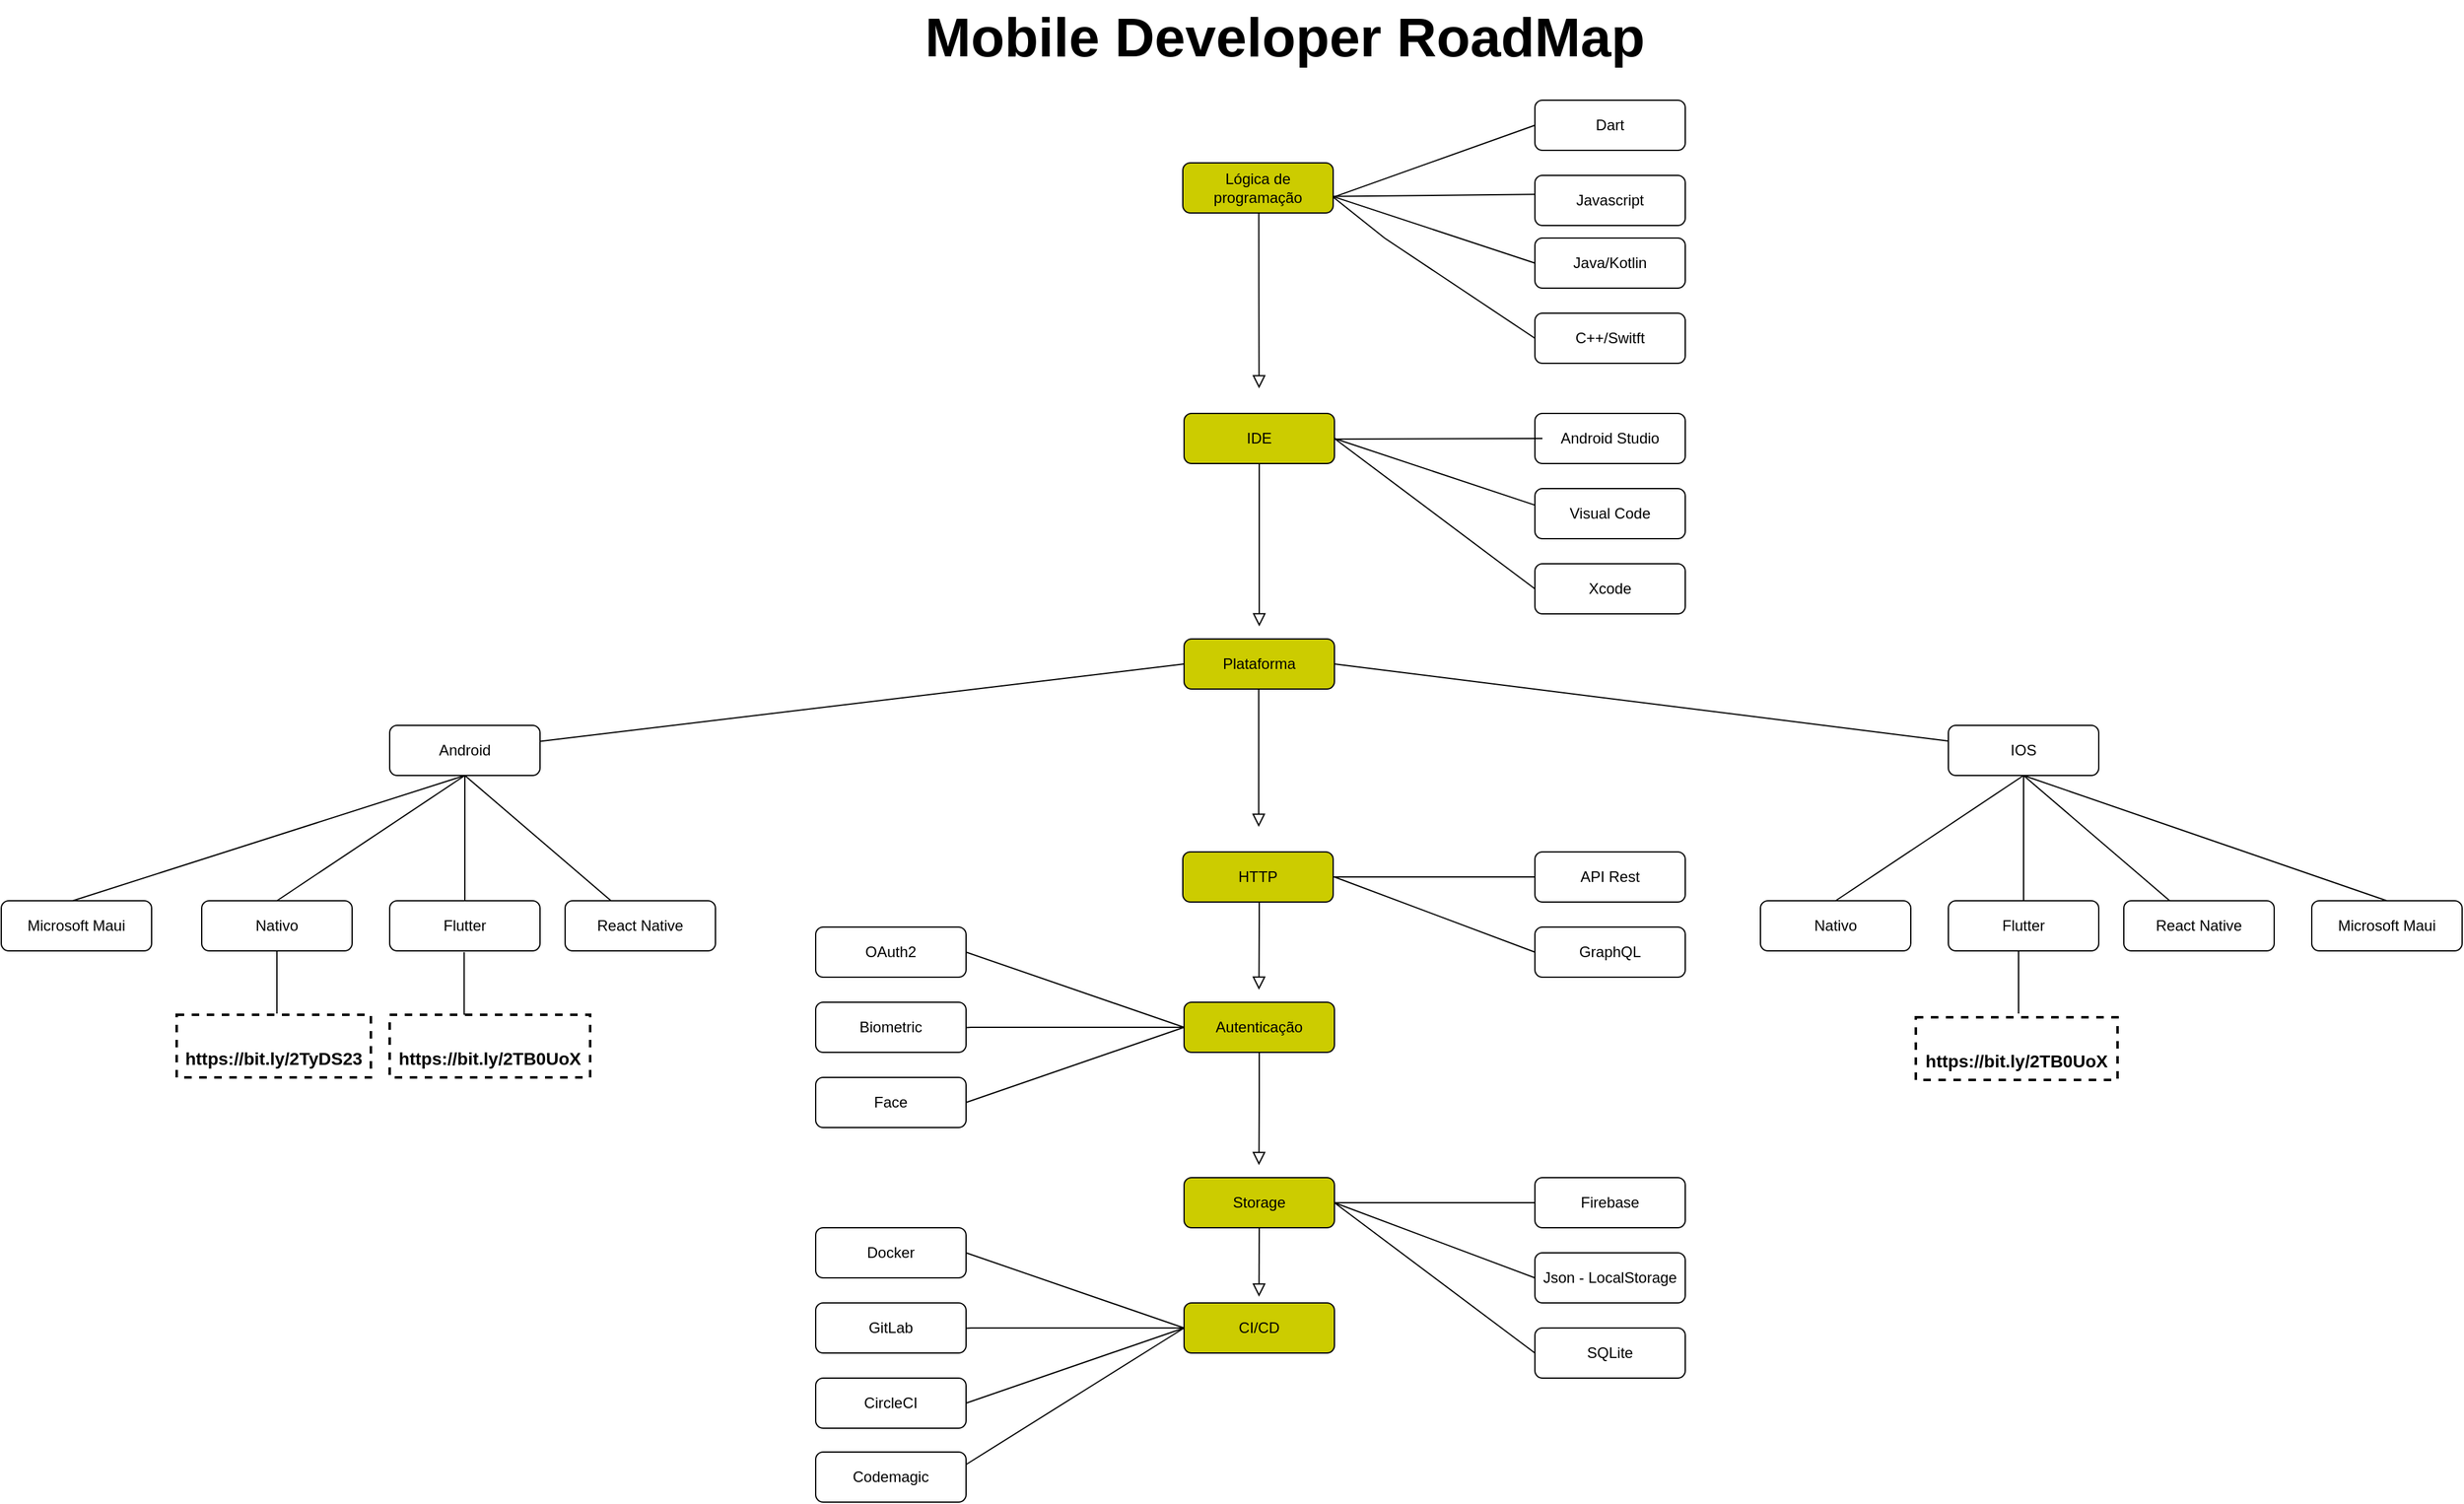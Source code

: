 <mxfile version="13.8.7" type="device"><diagram id="C5RBs43oDa-KdzZeNtuy" name="Page-1"><mxGraphModel dx="3671" dy="1588" grid="1" gridSize="10" guides="1" tooltips="1" connect="1" arrows="1" fold="1" page="1" pageScale="1" pageWidth="827" pageHeight="1169" math="0" shadow="0"><root><mxCell id="WIyWlLk6GJQsqaUBKTNV-0"/><mxCell id="WIyWlLk6GJQsqaUBKTNV-1" parent="WIyWlLk6GJQsqaUBKTNV-0"/><mxCell id="gVj2OgQnnYNG_0FFA81J-3" style="endArrow=none;rounded=0;orthogonalLoop=1;jettySize=auto;html=1;fontSize=44;entryX=0.009;entryY=0.378;entryDx=0;entryDy=0;entryPerimeter=0;" edge="1" parent="WIyWlLk6GJQsqaUBKTNV-1" target="gVj2OgQnnYNG_0FFA81J-4"><mxGeometry relative="1" as="geometry"><mxPoint x="648" y="696" as="targetPoint"/><mxPoint x="468" y="707" as="sourcePoint"/><Array as="points"><mxPoint x="468" y="697"/></Array></mxGeometry></mxCell><mxCell id="WIyWlLk6GJQsqaUBKTNV-3" value="Lógica de programação" style="rounded=1;whiteSpace=wrap;html=1;fontSize=12;glass=0;strokeWidth=1;shadow=0;labelBackgroundColor=none;fillColor=#CCCC00;" parent="WIyWlLk6GJQsqaUBKTNV-1" vertex="1"><mxGeometry x="373" y="670" width="120" height="40" as="geometry"/></mxCell><mxCell id="WIyWlLk6GJQsqaUBKTNV-7" value="Android Studio" style="rounded=1;whiteSpace=wrap;html=1;fontSize=12;glass=0;strokeWidth=1;shadow=0;" parent="WIyWlLk6GJQsqaUBKTNV-1" vertex="1"><mxGeometry x="654" y="870" width="120" height="40" as="geometry"/></mxCell><mxCell id="gVj2OgQnnYNG_0FFA81J-0" value="Mobile Developer RoadMap" style="text;html=1;align=center;verticalAlign=middle;resizable=0;points=[];autosize=1;strokeWidth=10;fontSize=44;fontStyle=1" vertex="1" parent="WIyWlLk6GJQsqaUBKTNV-1"><mxGeometry x="159" y="540" width="590" height="60" as="geometry"/></mxCell><mxCell id="gVj2OgQnnYNG_0FFA81J-2" value="Dart" style="rounded=1;whiteSpace=wrap;html=1;fontSize=12;glass=0;strokeWidth=1;shadow=0;" vertex="1" parent="WIyWlLk6GJQsqaUBKTNV-1"><mxGeometry x="654" y="620" width="120" height="40" as="geometry"/></mxCell><mxCell id="gVj2OgQnnYNG_0FFA81J-4" value="Javascript" style="rounded=1;whiteSpace=wrap;html=1;fontSize=12;glass=0;strokeWidth=1;shadow=0;" vertex="1" parent="WIyWlLk6GJQsqaUBKTNV-1"><mxGeometry x="654" y="680" width="120" height="40" as="geometry"/></mxCell><mxCell id="gVj2OgQnnYNG_0FFA81J-6" value="Java/Kotlin" style="rounded=1;whiteSpace=wrap;html=1;fontSize=12;glass=0;strokeWidth=1;shadow=0;" vertex="1" parent="WIyWlLk6GJQsqaUBKTNV-1"><mxGeometry x="654" y="730" width="120" height="40" as="geometry"/></mxCell><mxCell id="gVj2OgQnnYNG_0FFA81J-8" value="C++/Switft" style="rounded=1;whiteSpace=wrap;html=1;fontSize=12;glass=0;strokeWidth=1;shadow=0;" vertex="1" parent="WIyWlLk6GJQsqaUBKTNV-1"><mxGeometry x="654" y="790" width="120" height="40" as="geometry"/></mxCell><mxCell id="gVj2OgQnnYNG_0FFA81J-9" value="IDE" style="rounded=1;whiteSpace=wrap;html=1;fontSize=12;glass=0;strokeWidth=1;shadow=0;labelBackgroundColor=none;fillColor=#CCCC00;" vertex="1" parent="WIyWlLk6GJQsqaUBKTNV-1"><mxGeometry x="374" y="870" width="120" height="40" as="geometry"/></mxCell><mxCell id="gVj2OgQnnYNG_0FFA81J-10" value="Visual Code" style="rounded=1;whiteSpace=wrap;html=1;fontSize=12;glass=0;strokeWidth=1;shadow=0;" vertex="1" parent="WIyWlLk6GJQsqaUBKTNV-1"><mxGeometry x="654" y="930" width="120" height="40" as="geometry"/></mxCell><mxCell id="gVj2OgQnnYNG_0FFA81J-11" value="Xcode" style="rounded=1;whiteSpace=wrap;html=1;fontSize=12;glass=0;strokeWidth=1;shadow=0;" vertex="1" parent="WIyWlLk6GJQsqaUBKTNV-1"><mxGeometry x="654" y="990" width="120" height="40" as="geometry"/></mxCell><mxCell id="gVj2OgQnnYNG_0FFA81J-40" style="endArrow=none;rounded=0;orthogonalLoop=1;jettySize=auto;html=1;fontSize=44;entryX=0;entryY=0.5;entryDx=0;entryDy=0;" edge="1" parent="WIyWlLk6GJQsqaUBKTNV-1" source="gVj2OgQnnYNG_0FFA81J-20" target="gVj2OgQnnYNG_0FFA81J-41"><mxGeometry relative="1" as="geometry"><mxPoint x="644" y="1240" as="targetPoint"/></mxGeometry></mxCell><mxCell id="gVj2OgQnnYNG_0FFA81J-20" value="HTTP" style="rounded=1;whiteSpace=wrap;html=1;fontSize=12;glass=0;strokeWidth=1;shadow=0;labelBackgroundColor=none;fillColor=#CCCC00;" vertex="1" parent="WIyWlLk6GJQsqaUBKTNV-1"><mxGeometry x="373" y="1220" width="120" height="40" as="geometry"/></mxCell><mxCell id="gVj2OgQnnYNG_0FFA81J-23" value="Plataforma" style="rounded=1;whiteSpace=wrap;html=1;fontSize=12;glass=0;strokeWidth=1;shadow=0;labelBackgroundColor=none;fillColor=#CCCC00;" vertex="1" parent="WIyWlLk6GJQsqaUBKTNV-1"><mxGeometry x="374" y="1050" width="120" height="40" as="geometry"/></mxCell><mxCell id="gVj2OgQnnYNG_0FFA81J-30" value="" style="rounded=0;html=1;jettySize=auto;orthogonalLoop=1;fontSize=11;endArrow=block;endFill=0;endSize=8;strokeWidth=1;shadow=0;labelBackgroundColor=none;edgeStyle=orthogonalEdgeStyle;" edge="1" parent="WIyWlLk6GJQsqaUBKTNV-1"><mxGeometry relative="1" as="geometry"><mxPoint x="434" y="910" as="sourcePoint"/><mxPoint x="434" y="1040" as="targetPoint"/><Array as="points"><mxPoint x="434" y="970"/><mxPoint x="434" y="970"/></Array></mxGeometry></mxCell><mxCell id="gVj2OgQnnYNG_0FFA81J-33" value="Android" style="rounded=1;whiteSpace=wrap;html=1;fontSize=12;glass=0;strokeWidth=1;shadow=0;" vertex="1" parent="WIyWlLk6GJQsqaUBKTNV-1"><mxGeometry x="-260" y="1119" width="120" height="40" as="geometry"/></mxCell><mxCell id="gVj2OgQnnYNG_0FFA81J-34" value="IOS" style="rounded=1;whiteSpace=wrap;html=1;fontSize=12;glass=0;strokeWidth=1;shadow=0;" vertex="1" parent="WIyWlLk6GJQsqaUBKTNV-1"><mxGeometry x="984" y="1119" width="120" height="40" as="geometry"/></mxCell><mxCell id="gVj2OgQnnYNG_0FFA81J-41" value="API Rest" style="rounded=1;whiteSpace=wrap;html=1;fontSize=12;glass=0;strokeWidth=1;shadow=0;" vertex="1" parent="WIyWlLk6GJQsqaUBKTNV-1"><mxGeometry x="654" y="1220" width="120" height="40" as="geometry"/></mxCell><mxCell id="gVj2OgQnnYNG_0FFA81J-44" value="Autenticação" style="rounded=1;whiteSpace=wrap;html=1;fontSize=12;glass=0;strokeWidth=1;shadow=0;labelBackgroundColor=none;fillColor=#CCCC00;" vertex="1" parent="WIyWlLk6GJQsqaUBKTNV-1"><mxGeometry x="374" y="1340" width="120" height="40" as="geometry"/></mxCell><mxCell id="gVj2OgQnnYNG_0FFA81J-45" value="Storage" style="rounded=1;whiteSpace=wrap;html=1;fontSize=12;glass=0;strokeWidth=1;shadow=0;labelBackgroundColor=none;fillColor=#CCCC00;" vertex="1" parent="WIyWlLk6GJQsqaUBKTNV-1"><mxGeometry x="374" y="1480" width="120" height="40" as="geometry"/></mxCell><mxCell id="gVj2OgQnnYNG_0FFA81J-46" value="CI/CD" style="rounded=1;whiteSpace=wrap;html=1;fontSize=12;glass=0;strokeWidth=1;shadow=0;labelBackgroundColor=none;fillColor=#CCCC00;" vertex="1" parent="WIyWlLk6GJQsqaUBKTNV-1"><mxGeometry x="374" y="1580" width="120" height="40" as="geometry"/></mxCell><mxCell id="gVj2OgQnnYNG_0FFA81J-52" value="GraphQL" style="rounded=1;whiteSpace=wrap;html=1;fontSize=12;glass=0;strokeWidth=1;shadow=0;" vertex="1" parent="WIyWlLk6GJQsqaUBKTNV-1"><mxGeometry x="654" y="1280" width="120" height="40" as="geometry"/></mxCell><mxCell id="gVj2OgQnnYNG_0FFA81J-78" style="endArrow=none;rounded=0;orthogonalLoop=1;jettySize=auto;html=1;fontSize=44;entryX=0;entryY=0.5;entryDx=0;entryDy=0;" edge="1" parent="WIyWlLk6GJQsqaUBKTNV-1" target="gVj2OgQnnYNG_0FFA81J-80"><mxGeometry relative="1" as="geometry"><mxPoint x="644" y="1500" as="targetPoint"/><mxPoint x="494" y="1500" as="sourcePoint"/></mxGeometry></mxCell><mxCell id="gVj2OgQnnYNG_0FFA81J-80" value="Firebase" style="rounded=1;whiteSpace=wrap;html=1;fontSize=12;glass=0;strokeWidth=1;shadow=0;" vertex="1" parent="WIyWlLk6GJQsqaUBKTNV-1"><mxGeometry x="654" y="1480" width="120" height="40" as="geometry"/></mxCell><mxCell id="gVj2OgQnnYNG_0FFA81J-81" value="Json - LocalStorage" style="rounded=1;whiteSpace=wrap;html=1;fontSize=12;glass=0;strokeWidth=1;shadow=0;" vertex="1" parent="WIyWlLk6GJQsqaUBKTNV-1"><mxGeometry x="654" y="1540" width="120" height="40" as="geometry"/></mxCell><mxCell id="gVj2OgQnnYNG_0FFA81J-84" value="OAuth2" style="rounded=1;whiteSpace=wrap;html=1;fontSize=12;glass=0;strokeWidth=1;shadow=0;" vertex="1" parent="WIyWlLk6GJQsqaUBKTNV-1"><mxGeometry x="80" y="1280" width="120" height="40" as="geometry"/></mxCell><mxCell id="gVj2OgQnnYNG_0FFA81J-86" value="" style="endArrow=none;html=1;fontSize=44;entryX=1;entryY=0.5;entryDx=0;entryDy=0;" edge="1" parent="WIyWlLk6GJQsqaUBKTNV-1" target="gVj2OgQnnYNG_0FFA81J-84"><mxGeometry width="50" height="50" relative="1" as="geometry"><mxPoint x="374" y="1360" as="sourcePoint"/><mxPoint x="334" y="1350" as="targetPoint"/></mxGeometry></mxCell><mxCell id="gVj2OgQnnYNG_0FFA81J-87" value="" style="endArrow=none;html=1;fontSize=44;exitX=0;exitY=0.5;exitDx=0;exitDy=0;" edge="1" parent="WIyWlLk6GJQsqaUBKTNV-1" source="gVj2OgQnnYNG_0FFA81J-44"><mxGeometry width="50" height="50" relative="1" as="geometry"><mxPoint x="384" y="1354.615" as="sourcePoint"/><mxPoint x="184" y="1370" as="targetPoint"/><Array as="points"><mxPoint x="194" y="1360"/></Array></mxGeometry></mxCell><mxCell id="gVj2OgQnnYNG_0FFA81J-88" value="Biometric" style="rounded=1;whiteSpace=wrap;html=1;fontSize=12;glass=0;strokeWidth=1;shadow=0;" vertex="1" parent="WIyWlLk6GJQsqaUBKTNV-1"><mxGeometry x="80" y="1340" width="120" height="40" as="geometry"/></mxCell><mxCell id="gVj2OgQnnYNG_0FFA81J-89" value="Face" style="rounded=1;whiteSpace=wrap;html=1;fontSize=12;glass=0;strokeWidth=1;shadow=0;" vertex="1" parent="WIyWlLk6GJQsqaUBKTNV-1"><mxGeometry x="80" y="1400" width="120" height="40" as="geometry"/></mxCell><mxCell id="gVj2OgQnnYNG_0FFA81J-91" value="" style="endArrow=none;html=1;fontSize=44;entryX=1;entryY=0.5;entryDx=0;entryDy=0;" edge="1" parent="WIyWlLk6GJQsqaUBKTNV-1" target="gVj2OgQnnYNG_0FFA81J-89"><mxGeometry width="50" height="50" relative="1" as="geometry"><mxPoint x="374" y="1360" as="sourcePoint"/><mxPoint x="194" y="1430" as="targetPoint"/><Array as="points"/></mxGeometry></mxCell><mxCell id="gVj2OgQnnYNG_0FFA81J-93" style="endArrow=none;rounded=0;orthogonalLoop=1;jettySize=auto;html=1;fontSize=44;entryX=0;entryY=0.5;entryDx=0;entryDy=0;exitX=1.003;exitY=0.683;exitDx=0;exitDy=0;exitPerimeter=0;" edge="1" parent="WIyWlLk6GJQsqaUBKTNV-1" source="WIyWlLk6GJQsqaUBKTNV-3" target="gVj2OgQnnYNG_0FFA81J-2"><mxGeometry relative="1" as="geometry"><mxPoint x="668" y="684.5" as="targetPoint"/><mxPoint x="488" y="695.5" as="sourcePoint"/><Array as="points"/></mxGeometry></mxCell><mxCell id="gVj2OgQnnYNG_0FFA81J-94" style="endArrow=none;rounded=0;orthogonalLoop=1;jettySize=auto;html=1;fontSize=44;entryX=0;entryY=0.5;entryDx=0;entryDy=0;exitX=0.997;exitY=0.675;exitDx=0;exitDy=0;exitPerimeter=0;" edge="1" parent="WIyWlLk6GJQsqaUBKTNV-1" source="WIyWlLk6GJQsqaUBKTNV-3" target="gVj2OgQnnYNG_0FFA81J-8"><mxGeometry relative="1" as="geometry"><mxPoint x="658" y="662.409" as="targetPoint"/><mxPoint x="494" y="700" as="sourcePoint"/><Array as="points"><mxPoint x="534" y="730"/></Array></mxGeometry></mxCell><mxCell id="gVj2OgQnnYNG_0FFA81J-95" style="endArrow=none;rounded=0;orthogonalLoop=1;jettySize=auto;html=1;fontSize=44;entryX=0;entryY=0.5;entryDx=0;entryDy=0;exitX=0.998;exitY=0.67;exitDx=0;exitDy=0;exitPerimeter=0;" edge="1" parent="WIyWlLk6GJQsqaUBKTNV-1" source="WIyWlLk6GJQsqaUBKTNV-3" target="gVj2OgQnnYNG_0FFA81J-6"><mxGeometry relative="1" as="geometry"><mxPoint x="604" y="770" as="targetPoint"/><mxPoint x="494" y="700" as="sourcePoint"/><Array as="points"/></mxGeometry></mxCell><mxCell id="gVj2OgQnnYNG_0FFA81J-99" style="endArrow=none;rounded=0;orthogonalLoop=1;jettySize=auto;html=1;fontSize=44;entryX=0;entryY=0.5;entryDx=0;entryDy=0;exitX=1;exitY=0.5;exitDx=0;exitDy=0;" edge="1" parent="WIyWlLk6GJQsqaUBKTNV-1" source="gVj2OgQnnYNG_0FFA81J-9" target="gVj2OgQnnYNG_0FFA81J-11"><mxGeometry relative="1" as="geometry"><mxPoint x="644" y="1010" as="targetPoint"/><mxPoint x="484" y="900" as="sourcePoint"/><Array as="points"/></mxGeometry></mxCell><mxCell id="gVj2OgQnnYNG_0FFA81J-100" style="endArrow=none;rounded=0;orthogonalLoop=1;jettySize=auto;html=1;fontSize=44;" edge="1" parent="WIyWlLk6GJQsqaUBKTNV-1"><mxGeometry relative="1" as="geometry"><mxPoint x="660" y="890" as="targetPoint"/><mxPoint x="494" y="900.5" as="sourcePoint"/><Array as="points"><mxPoint x="494" y="890.5"/></Array></mxGeometry></mxCell><mxCell id="gVj2OgQnnYNG_0FFA81J-101" style="endArrow=none;rounded=0;orthogonalLoop=1;jettySize=auto;html=1;fontSize=44;entryX=0;entryY=0.5;entryDx=0;entryDy=0;" edge="1" parent="WIyWlLk6GJQsqaUBKTNV-1"><mxGeometry relative="1" as="geometry"><mxPoint x="654" y="943.2" as="targetPoint"/><mxPoint x="494" y="890" as="sourcePoint"/><Array as="points"/></mxGeometry></mxCell><mxCell id="gVj2OgQnnYNG_0FFA81J-102" style="endArrow=none;rounded=0;orthogonalLoop=1;jettySize=auto;html=1;fontSize=44;entryX=0;entryY=0.5;entryDx=0;entryDy=0;exitX=0.998;exitY=0.67;exitDx=0;exitDy=0;exitPerimeter=0;" edge="1" parent="WIyWlLk6GJQsqaUBKTNV-1" target="gVj2OgQnnYNG_0FFA81J-52"><mxGeometry relative="1" as="geometry"><mxPoint x="660.24" y="1293.2" as="targetPoint"/><mxPoint x="494" y="1240" as="sourcePoint"/><Array as="points"/></mxGeometry></mxCell><mxCell id="gVj2OgQnnYNG_0FFA81J-103" style="endArrow=none;rounded=0;orthogonalLoop=1;jettySize=auto;html=1;fontSize=44;entryX=0;entryY=0.5;entryDx=0;entryDy=0;exitX=0.998;exitY=0.67;exitDx=0;exitDy=0;exitPerimeter=0;" edge="1" parent="WIyWlLk6GJQsqaUBKTNV-1"><mxGeometry relative="1" as="geometry"><mxPoint x="654" y="1560" as="targetPoint"/><mxPoint x="494" y="1500" as="sourcePoint"/><Array as="points"/></mxGeometry></mxCell><mxCell id="gVj2OgQnnYNG_0FFA81J-109" style="endArrow=none;rounded=0;orthogonalLoop=1;jettySize=auto;html=1;fontSize=44;entryX=0;entryY=0.5;entryDx=0;entryDy=0;" edge="1" parent="WIyWlLk6GJQsqaUBKTNV-1" source="gVj2OgQnnYNG_0FFA81J-33" target="gVj2OgQnnYNG_0FFA81J-23"><mxGeometry relative="1" as="geometry"><mxPoint x="150" y="1115" as="targetPoint"/><mxPoint x="-16" y="995" as="sourcePoint"/><Array as="points"/></mxGeometry></mxCell><mxCell id="gVj2OgQnnYNG_0FFA81J-110" style="endArrow=none;rounded=0;orthogonalLoop=1;jettySize=auto;html=1;fontSize=44;exitX=1;exitY=0.5;exitDx=0;exitDy=0;" edge="1" parent="WIyWlLk6GJQsqaUBKTNV-1" source="gVj2OgQnnYNG_0FFA81J-23" target="gVj2OgQnnYNG_0FFA81J-34"><mxGeometry relative="1" as="geometry"><mxPoint x="654" y="1180" as="targetPoint"/><mxPoint x="488" y="1060" as="sourcePoint"/><Array as="points"/></mxGeometry></mxCell><mxCell id="gVj2OgQnnYNG_0FFA81J-111" value="Nativo" style="rounded=1;whiteSpace=wrap;html=1;fontSize=12;glass=0;strokeWidth=1;shadow=0;" vertex="1" parent="WIyWlLk6GJQsqaUBKTNV-1"><mxGeometry x="-410" y="1259" width="120" height="40" as="geometry"/></mxCell><mxCell id="gVj2OgQnnYNG_0FFA81J-112" value="Flutter" style="rounded=1;whiteSpace=wrap;html=1;fontSize=12;glass=0;strokeWidth=1;shadow=0;" vertex="1" parent="WIyWlLk6GJQsqaUBKTNV-1"><mxGeometry x="-260" y="1259" width="120" height="40" as="geometry"/></mxCell><mxCell id="gVj2OgQnnYNG_0FFA81J-113" value="React Native" style="rounded=1;whiteSpace=wrap;html=1;fontSize=12;glass=0;strokeWidth=1;shadow=0;" vertex="1" parent="WIyWlLk6GJQsqaUBKTNV-1"><mxGeometry x="-120" y="1259" width="120" height="40" as="geometry"/></mxCell><mxCell id="gVj2OgQnnYNG_0FFA81J-114" value="" style="endArrow=none;html=1;fontSize=44;entryX=0.5;entryY=1;entryDx=0;entryDy=0;" edge="1" parent="WIyWlLk6GJQsqaUBKTNV-1" target="gVj2OgQnnYNG_0FFA81J-33"><mxGeometry width="50" height="50" relative="1" as="geometry"><mxPoint x="-350" y="1259" as="sourcePoint"/><mxPoint x="-300" y="1209" as="targetPoint"/><Array as="points"/></mxGeometry></mxCell><mxCell id="gVj2OgQnnYNG_0FFA81J-115" value="" style="endArrow=none;html=1;fontSize=44;entryX=0.5;entryY=1;entryDx=0;entryDy=0;exitX=0.5;exitY=0;exitDx=0;exitDy=0;" edge="1" parent="WIyWlLk6GJQsqaUBKTNV-1" source="gVj2OgQnnYNG_0FFA81J-112" target="gVj2OgQnnYNG_0FFA81J-33"><mxGeometry width="50" height="50" relative="1" as="geometry"><mxPoint x="-225" y="1229" as="sourcePoint"/><mxPoint x="-175" y="1179" as="targetPoint"/></mxGeometry></mxCell><mxCell id="gVj2OgQnnYNG_0FFA81J-116" value="" style="endArrow=none;html=1;fontSize=44;entryX=0.5;entryY=1;entryDx=0;entryDy=0;" edge="1" parent="WIyWlLk6GJQsqaUBKTNV-1" source="gVj2OgQnnYNG_0FFA81J-113" target="gVj2OgQnnYNG_0FFA81J-33"><mxGeometry width="50" height="50" relative="1" as="geometry"><mxPoint x="-130" y="1219" as="sourcePoint"/><mxPoint x="-80" y="1169" as="targetPoint"/></mxGeometry></mxCell><mxCell id="gVj2OgQnnYNG_0FFA81J-122" value="Nativo" style="rounded=1;whiteSpace=wrap;html=1;fontSize=12;glass=0;strokeWidth=1;shadow=0;" vertex="1" parent="WIyWlLk6GJQsqaUBKTNV-1"><mxGeometry x="834" y="1259" width="120" height="40" as="geometry"/></mxCell><mxCell id="gVj2OgQnnYNG_0FFA81J-123" value="Flutter" style="rounded=1;whiteSpace=wrap;html=1;fontSize=12;glass=0;strokeWidth=1;shadow=0;" vertex="1" parent="WIyWlLk6GJQsqaUBKTNV-1"><mxGeometry x="984" y="1259" width="120" height="40" as="geometry"/></mxCell><mxCell id="gVj2OgQnnYNG_0FFA81J-124" value="React Native" style="rounded=1;whiteSpace=wrap;html=1;fontSize=12;glass=0;strokeWidth=1;shadow=0;" vertex="1" parent="WIyWlLk6GJQsqaUBKTNV-1"><mxGeometry x="1124" y="1259" width="120" height="40" as="geometry"/></mxCell><mxCell id="gVj2OgQnnYNG_0FFA81J-125" value="" style="endArrow=none;html=1;fontSize=44;entryX=0.5;entryY=1;entryDx=0;entryDy=0;" edge="1" parent="WIyWlLk6GJQsqaUBKTNV-1"><mxGeometry width="50" height="50" relative="1" as="geometry"><mxPoint x="894" y="1259" as="sourcePoint"/><mxPoint x="1044" y="1159" as="targetPoint"/><Array as="points"/></mxGeometry></mxCell><mxCell id="gVj2OgQnnYNG_0FFA81J-126" value="" style="endArrow=none;html=1;fontSize=44;entryX=0.5;entryY=1;entryDx=0;entryDy=0;exitX=0.5;exitY=0;exitDx=0;exitDy=0;" edge="1" parent="WIyWlLk6GJQsqaUBKTNV-1" source="gVj2OgQnnYNG_0FFA81J-123"><mxGeometry width="50" height="50" relative="1" as="geometry"><mxPoint x="1019" y="1229" as="sourcePoint"/><mxPoint x="1044" y="1159" as="targetPoint"/></mxGeometry></mxCell><mxCell id="gVj2OgQnnYNG_0FFA81J-127" value="" style="endArrow=none;html=1;fontSize=44;" edge="1" parent="WIyWlLk6GJQsqaUBKTNV-1" source="gVj2OgQnnYNG_0FFA81J-124"><mxGeometry width="50" height="50" relative="1" as="geometry"><mxPoint x="1114" y="1219" as="sourcePoint"/><mxPoint x="1044" y="1159" as="targetPoint"/></mxGeometry></mxCell><mxCell id="gVj2OgQnnYNG_0FFA81J-128" style="edgeStyle=orthogonalEdgeStyle;rounded=0;orthogonalLoop=1;jettySize=auto;html=1;exitX=0.5;exitY=1;exitDx=0;exitDy=0;fontSize=44;" edge="1" parent="WIyWlLk6GJQsqaUBKTNV-1" source="gVj2OgQnnYNG_0FFA81J-123" target="gVj2OgQnnYNG_0FFA81J-123"><mxGeometry relative="1" as="geometry"/></mxCell><mxCell id="gVj2OgQnnYNG_0FFA81J-131" value="Microsoft Maui" style="rounded=1;whiteSpace=wrap;html=1;fontSize=12;glass=0;strokeWidth=1;shadow=0;" vertex="1" parent="WIyWlLk6GJQsqaUBKTNV-1"><mxGeometry x="1274" y="1259" width="120" height="40" as="geometry"/></mxCell><mxCell id="gVj2OgQnnYNG_0FFA81J-132" value="" style="endArrow=none;html=1;fontSize=44;exitX=0.5;exitY=0;exitDx=0;exitDy=0;entryX=0.5;entryY=1;entryDx=0;entryDy=0;" edge="1" parent="WIyWlLk6GJQsqaUBKTNV-1" source="gVj2OgQnnYNG_0FFA81J-131" target="gVj2OgQnnYNG_0FFA81J-34"><mxGeometry width="50" height="50" relative="1" as="geometry"><mxPoint x="1170.667" y="1269" as="sourcePoint"/><mxPoint x="1054" y="1169" as="targetPoint"/></mxGeometry></mxCell><mxCell id="gVj2OgQnnYNG_0FFA81J-133" value="Microsoft Maui" style="rounded=1;whiteSpace=wrap;html=1;fontSize=12;glass=0;strokeWidth=1;shadow=0;" vertex="1" parent="WIyWlLk6GJQsqaUBKTNV-1"><mxGeometry x="-570" y="1259" width="120" height="40" as="geometry"/></mxCell><mxCell id="gVj2OgQnnYNG_0FFA81J-134" value="" style="endArrow=none;html=1;fontSize=44;entryX=0.5;entryY=1;entryDx=0;entryDy=0;" edge="1" parent="WIyWlLk6GJQsqaUBKTNV-1" target="gVj2OgQnnYNG_0FFA81J-33"><mxGeometry width="50" height="50" relative="1" as="geometry"><mxPoint x="-513" y="1259" as="sourcePoint"/><mxPoint x="-363.0" y="1159" as="targetPoint"/><Array as="points"/></mxGeometry></mxCell><mxCell id="gVj2OgQnnYNG_0FFA81J-135" value="SQLite" style="rounded=1;whiteSpace=wrap;html=1;fontSize=12;glass=0;strokeWidth=1;shadow=0;" vertex="1" parent="WIyWlLk6GJQsqaUBKTNV-1"><mxGeometry x="654" y="1600" width="120" height="40" as="geometry"/></mxCell><mxCell id="gVj2OgQnnYNG_0FFA81J-136" style="endArrow=none;rounded=0;orthogonalLoop=1;jettySize=auto;html=1;fontSize=44;entryX=0;entryY=0.5;entryDx=0;entryDy=0;exitX=0.998;exitY=0.67;exitDx=0;exitDy=0;exitPerimeter=0;" edge="1" parent="WIyWlLk6GJQsqaUBKTNV-1" target="gVj2OgQnnYNG_0FFA81J-135"><mxGeometry relative="1" as="geometry"><mxPoint x="654" y="1560" as="targetPoint"/><mxPoint x="494" y="1500" as="sourcePoint"/><Array as="points"/></mxGeometry></mxCell><mxCell id="gVj2OgQnnYNG_0FFA81J-137" value="Docker" style="rounded=1;whiteSpace=wrap;html=1;fontSize=12;glass=0;strokeWidth=1;shadow=0;" vertex="1" parent="WIyWlLk6GJQsqaUBKTNV-1"><mxGeometry x="80" y="1520" width="120" height="40" as="geometry"/></mxCell><mxCell id="gVj2OgQnnYNG_0FFA81J-138" value="" style="endArrow=none;html=1;fontSize=44;entryX=1;entryY=0.5;entryDx=0;entryDy=0;" edge="1" parent="WIyWlLk6GJQsqaUBKTNV-1" target="gVj2OgQnnYNG_0FFA81J-137"><mxGeometry width="50" height="50" relative="1" as="geometry"><mxPoint x="374" y="1600" as="sourcePoint"/><mxPoint x="334" y="1590" as="targetPoint"/></mxGeometry></mxCell><mxCell id="gVj2OgQnnYNG_0FFA81J-139" value="" style="endArrow=none;html=1;fontSize=44;exitX=0;exitY=0.5;exitDx=0;exitDy=0;" edge="1" parent="WIyWlLk6GJQsqaUBKTNV-1"><mxGeometry width="50" height="50" relative="1" as="geometry"><mxPoint x="374" y="1600" as="sourcePoint"/><mxPoint x="184" y="1610" as="targetPoint"/><Array as="points"><mxPoint x="194" y="1600"/></Array></mxGeometry></mxCell><mxCell id="gVj2OgQnnYNG_0FFA81J-140" value="GitLab" style="rounded=1;whiteSpace=wrap;html=1;fontSize=12;glass=0;strokeWidth=1;shadow=0;" vertex="1" parent="WIyWlLk6GJQsqaUBKTNV-1"><mxGeometry x="80" y="1580" width="120" height="40" as="geometry"/></mxCell><mxCell id="gVj2OgQnnYNG_0FFA81J-141" value="CircleCI" style="rounded=1;whiteSpace=wrap;html=1;fontSize=12;glass=0;strokeWidth=1;shadow=0;" vertex="1" parent="WIyWlLk6GJQsqaUBKTNV-1"><mxGeometry x="80" y="1640" width="120" height="40" as="geometry"/></mxCell><mxCell id="gVj2OgQnnYNG_0FFA81J-142" value="" style="endArrow=none;html=1;fontSize=44;entryX=1;entryY=0.5;entryDx=0;entryDy=0;" edge="1" parent="WIyWlLk6GJQsqaUBKTNV-1" target="gVj2OgQnnYNG_0FFA81J-141"><mxGeometry width="50" height="50" relative="1" as="geometry"><mxPoint x="374" y="1600" as="sourcePoint"/><mxPoint x="194" y="1670" as="targetPoint"/><Array as="points"/></mxGeometry></mxCell><mxCell id="gVj2OgQnnYNG_0FFA81J-143" value="Codemagic" style="rounded=1;whiteSpace=wrap;html=1;fontSize=12;glass=0;strokeWidth=1;shadow=0;" vertex="1" parent="WIyWlLk6GJQsqaUBKTNV-1"><mxGeometry x="80" y="1699" width="120" height="40" as="geometry"/></mxCell><mxCell id="gVj2OgQnnYNG_0FFA81J-144" value="" style="endArrow=none;html=1;fontSize=44;entryX=1;entryY=0.25;entryDx=0;entryDy=0;" edge="1" parent="WIyWlLk6GJQsqaUBKTNV-1" target="gVj2OgQnnYNG_0FFA81J-143"><mxGeometry width="50" height="50" relative="1" as="geometry"><mxPoint x="374" y="1600" as="sourcePoint"/><mxPoint x="194" y="1720" as="targetPoint"/><Array as="points"/></mxGeometry></mxCell><mxCell id="gVj2OgQnnYNG_0FFA81J-146" value="" style="rounded=0;html=1;jettySize=auto;orthogonalLoop=1;fontSize=11;endArrow=block;endFill=0;endSize=8;strokeWidth=1;shadow=0;labelBackgroundColor=none;edgeStyle=orthogonalEdgeStyle;" edge="1" parent="WIyWlLk6GJQsqaUBKTNV-1" source="gVj2OgQnnYNG_0FFA81J-23"><mxGeometry relative="1" as="geometry"><mxPoint x="434.08" y="1130" as="sourcePoint"/><mxPoint x="433.58" y="1200" as="targetPoint"/><Array as="points"><mxPoint x="434" y="1145"/></Array></mxGeometry></mxCell><mxCell id="gVj2OgQnnYNG_0FFA81J-148" value="" style="rounded=0;html=1;jettySize=auto;orthogonalLoop=1;fontSize=11;endArrow=block;endFill=0;endSize=8;strokeWidth=1;shadow=0;labelBackgroundColor=none;edgeStyle=orthogonalEdgeStyle;" edge="1" parent="WIyWlLk6GJQsqaUBKTNV-1"><mxGeometry relative="1" as="geometry"><mxPoint x="433.66" y="710" as="sourcePoint"/><mxPoint x="433.86" y="850" as="targetPoint"/><Array as="points"><mxPoint x="433.66" y="770"/><mxPoint x="433.66" y="770"/></Array></mxGeometry></mxCell><mxCell id="gVj2OgQnnYNG_0FFA81J-151" value="" style="rounded=0;html=1;jettySize=auto;orthogonalLoop=1;fontSize=11;endArrow=block;endFill=0;endSize=8;strokeWidth=1;shadow=0;labelBackgroundColor=none;edgeStyle=orthogonalEdgeStyle;" edge="1" parent="WIyWlLk6GJQsqaUBKTNV-1"><mxGeometry relative="1" as="geometry"><mxPoint x="434" y="1260" as="sourcePoint"/><mxPoint x="433.76" y="1330" as="targetPoint"/><Array as="points"><mxPoint x="434.18" y="1275"/></Array></mxGeometry></mxCell><mxCell id="gVj2OgQnnYNG_0FFA81J-152" value="" style="rounded=0;html=1;jettySize=auto;orthogonalLoop=1;fontSize=11;endArrow=block;endFill=0;endSize=8;strokeWidth=1;shadow=0;labelBackgroundColor=none;edgeStyle=orthogonalEdgeStyle;exitX=0.5;exitY=1;exitDx=0;exitDy=0;" edge="1" parent="WIyWlLk6GJQsqaUBKTNV-1" source="gVj2OgQnnYNG_0FFA81J-44"><mxGeometry relative="1" as="geometry"><mxPoint x="434" y="1400" as="sourcePoint"/><mxPoint x="433.76" y="1470" as="targetPoint"/><Array as="points"><mxPoint x="434" y="1415"/></Array></mxGeometry></mxCell><mxCell id="gVj2OgQnnYNG_0FFA81J-153" value="" style="rounded=0;html=1;jettySize=auto;orthogonalLoop=1;fontSize=11;endArrow=block;endFill=0;endSize=8;strokeWidth=1;shadow=0;labelBackgroundColor=none;edgeStyle=orthogonalEdgeStyle;" edge="1" parent="WIyWlLk6GJQsqaUBKTNV-1"><mxGeometry relative="1" as="geometry"><mxPoint x="434" y="1520" as="sourcePoint"/><mxPoint x="433.8" y="1575" as="targetPoint"/><Array as="points"><mxPoint x="434.22" y="1520"/></Array></mxGeometry></mxCell><mxCell id="gVj2OgQnnYNG_0FFA81J-154" value="" style="endArrow=none;html=1;fontSize=44;" edge="1" parent="WIyWlLk6GJQsqaUBKTNV-1"><mxGeometry width="50" height="50" relative="1" as="geometry"><mxPoint x="-350" y="1349" as="sourcePoint"/><mxPoint x="-350" y="1299" as="targetPoint"/></mxGeometry></mxCell><mxCell id="gVj2OgQnnYNG_0FFA81J-157" value="&lt;font size=&quot;1&quot;&gt;&lt;b style=&quot;font-size: 14px&quot;&gt;https://bit.ly/2TyDS23&lt;/b&gt;&lt;/font&gt;" style="rounded=0;whiteSpace=wrap;html=1;dashed=1;labelBackgroundColor=none;strokeColor=#000000;strokeWidth=2;fillColor=none;fontSize=44;fontColor=#000000;" vertex="1" parent="WIyWlLk6GJQsqaUBKTNV-1"><mxGeometry x="-430" y="1350" width="155" height="50" as="geometry"/></mxCell><mxCell id="gVj2OgQnnYNG_0FFA81J-158" value="&lt;span style=&quot;font-size: 14px&quot;&gt;&lt;b&gt;https://bit.ly/2TB0UoX&lt;/b&gt;&lt;/span&gt;" style="rounded=0;whiteSpace=wrap;html=1;dashed=1;labelBackgroundColor=none;strokeColor=#000000;strokeWidth=2;fillColor=none;fontSize=44;fontColor=#000000;" vertex="1" parent="WIyWlLk6GJQsqaUBKTNV-1"><mxGeometry x="-260" y="1350" width="160" height="50" as="geometry"/></mxCell><mxCell id="gVj2OgQnnYNG_0FFA81J-159" value="" style="endArrow=none;html=1;fontSize=44;" edge="1" parent="WIyWlLk6GJQsqaUBKTNV-1"><mxGeometry width="50" height="50" relative="1" as="geometry"><mxPoint x="-200.59" y="1350" as="sourcePoint"/><mxPoint x="-200.59" y="1300" as="targetPoint"/></mxGeometry></mxCell><mxCell id="gVj2OgQnnYNG_0FFA81J-160" value="&lt;span style=&quot;font-size: 14px&quot;&gt;&lt;b&gt;https://bit.ly/2TB0UoX&lt;/b&gt;&lt;/span&gt;" style="rounded=0;whiteSpace=wrap;html=1;dashed=1;labelBackgroundColor=none;strokeColor=#000000;strokeWidth=2;fillColor=none;fontSize=44;fontColor=#000000;" vertex="1" parent="WIyWlLk6GJQsqaUBKTNV-1"><mxGeometry x="958" y="1352" width="161" height="50" as="geometry"/></mxCell><mxCell id="gVj2OgQnnYNG_0FFA81J-161" value="" style="endArrow=none;html=1;fontSize=44;" edge="1" parent="WIyWlLk6GJQsqaUBKTNV-1"><mxGeometry width="50" height="50" relative="1" as="geometry"><mxPoint x="1040.0" y="1349" as="sourcePoint"/><mxPoint x="1040.0" y="1299" as="targetPoint"/></mxGeometry></mxCell></root></mxGraphModel></diagram></mxfile>